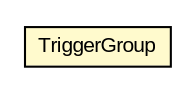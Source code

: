 #!/usr/local/bin/dot
#
# Class diagram 
# Generated by UMLGraph version R5_6-24-gf6e263 (http://www.umlgraph.org/)
#

digraph G {
	edge [fontname="arial",fontsize=10,labelfontname="arial",labelfontsize=10];
	node [fontname="arial",fontsize=10,shape=plaintext];
	nodesep=0.25;
	ranksep=0.5;
	// org.miloss.fgsms.auxsrv.status.TriggerGroup
	c1234315 [label=<<table title="org.miloss.fgsms.auxsrv.status.TriggerGroup" border="0" cellborder="1" cellspacing="0" cellpadding="2" port="p" bgcolor="lemonChiffon" href="./TriggerGroup.html">
		<tr><td><table border="0" cellspacing="0" cellpadding="1">
<tr><td align="center" balign="center"> TriggerGroup </td></tr>
		</table></td></tr>
		</table>>, URL="./TriggerGroup.html", fontname="arial", fontcolor="black", fontsize=10.0];
}

